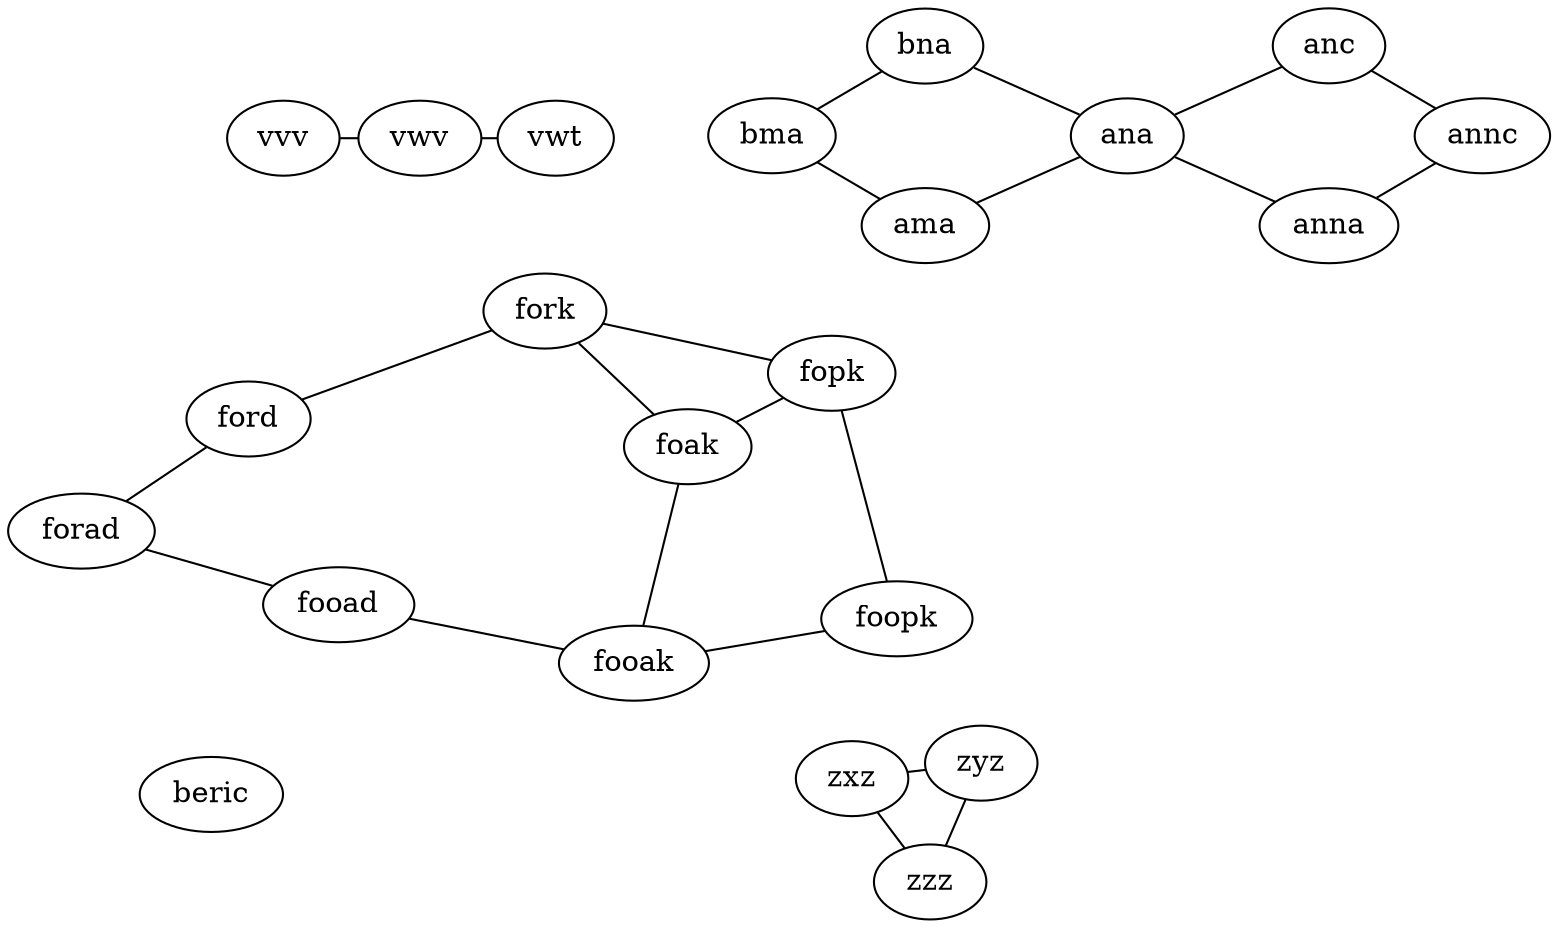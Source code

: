 strict graph {
    graph [splines=true overlap=false layout=sfdp];
beric
vwv -- vwt
vwv -- vvv
vwt -- vwv
zyz -- zxz
zyz -- zzz
zxz -- zzz
zxz -- zyz
foopk -- fooak
foopk -- fopk
forad -- fooad
forad -- ford
vvv -- vwv
fooad -- fooak
fooad -- forad
fooak -- foak
fooak -- fooad
fooak -- foopk
bna -- ana
bna -- bma
bma -- bna
bma -- ama
ama -- bma
ama -- ana
fork -- ford
fork -- foak
fork -- fopk
zzz -- zxz
zzz -- zyz
fopk -- foopk
fopk -- fork
fopk -- foak
ana -- bna
ana -- ama
ana -- anc
ana -- anna
anna -- ana
anna -- annc
annc -- anc
annc -- anna
ford -- fork
ford -- forad
anc -- ana
anc -- annc
foak -- fork
foak -- fooak
foak -- fopk
}
